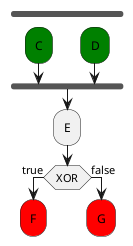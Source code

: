 @startuml
fork
    -[hidden]->;
    #green:C;
fork again
    -[hidden]->;
    #green:D;
end fork
:E;
if (XOR) then (true)
    #red:F;
    detach
else (false)
    #red:G;
    detach
endif
@enduml